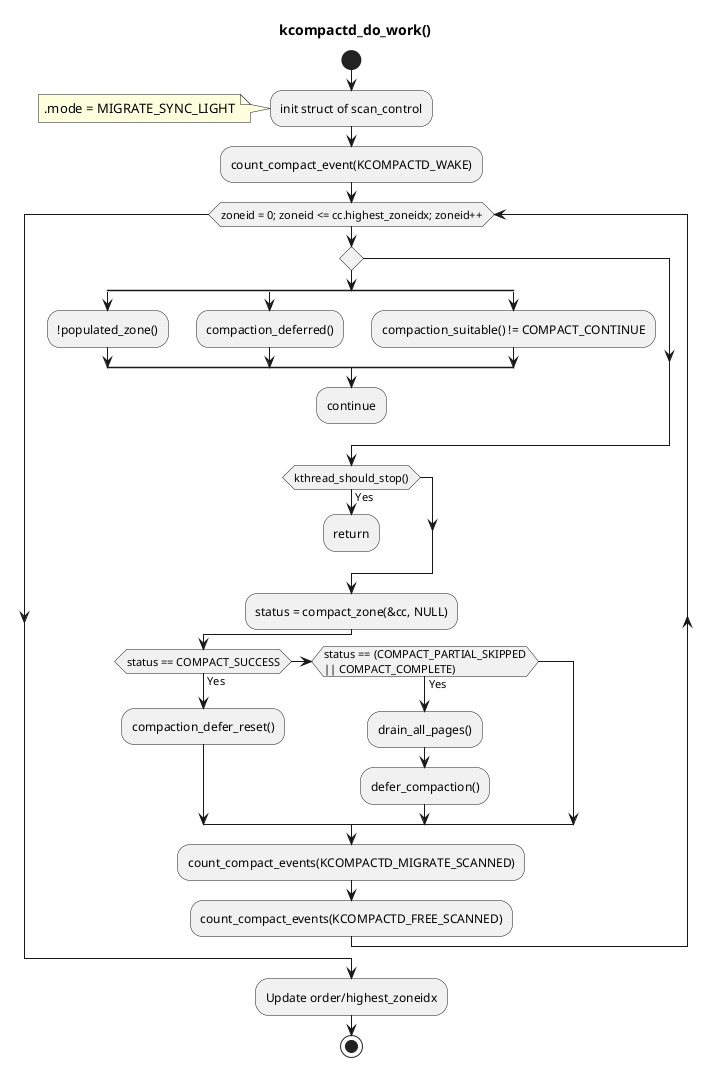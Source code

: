 @startuml

title kcompactd_do_work()

start
:init struct of scan_control;
note left:.mode = MIGRATE_SYNC_LIGHT
:count_compact_event(KCOMPACTD_WAKE);
while (zoneid = 0; zoneid <= cc.highest_zoneidx; zoneid++)
    if ()
        split
            :!populated_zone();
        split again
            :compaction_deferred();
        split again
            :compaction_suitable() != COMPACT_CONTINUE;
        end split
        :continue;
        detach
    endif
    if (kthread_should_stop()) then (Yes)
		:return;
        detach
    endif
    :status = compact_zone(&cc, NULL);
    if (status == COMPACT_SUCCESS) then (Yes)
        :compaction_defer_reset();
    elseif (status == (COMPACT_PARTIAL_SKIPPED\n|| COMPACT_COMPLETE)) then (Yes)
        :drain_all_pages();
        :defer_compaction();
    endif
    :count_compact_events(KCOMPACTD_MIGRATE_SCANNED);
	:count_compact_events(KCOMPACTD_FREE_SCANNED);
endwhile
:Update order/highest_zoneidx;

stop

@enduml